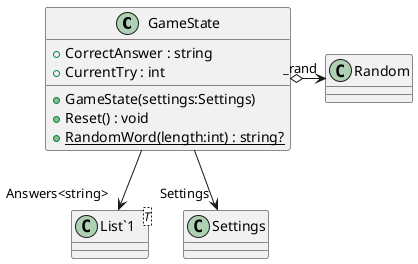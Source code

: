 @startuml
class GameState {
    + CorrectAnswer : string
    + CurrentTry : int
    + GameState(settings:Settings)
    + Reset() : void
    + {static} RandomWord(length:int) : string?
}
class "List`1"<T> {
}
GameState --> "Settings" Settings
GameState --> "Answers<string>" "List`1"
GameState o-> "_rand" Random
@enduml
